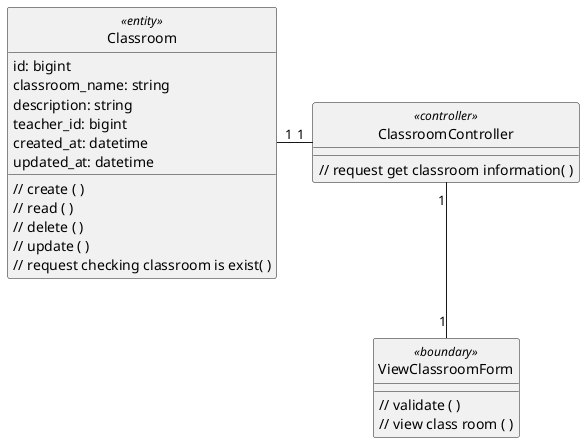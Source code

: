 @startuml updateClass

class Classroom <<entity>> {
    id: bigint
    classroom_name: string
    description: string
    teacher_id: bigint
    created_at: datetime
    updated_at: datetime

    // create ( )
    // read ( )
    // delete ( )
    // update ( )
    // request checking classroom is exist( )
}

class ViewClassroomForm <<boundary>> {
    // validate ( )
    // view class room ( )
}

class ClassroomController <<controller>> {
    // request get classroom information( )
}

hide Classroom <<entity>> circle
hide ViewClassroomForm <<boundary>> circle
hide ClassroomController <<controller>> circle

ClassroomController "1" -left- "1" Classroom
ClassroomController "1" -down- "1" ViewClassroomForm



@enduml
